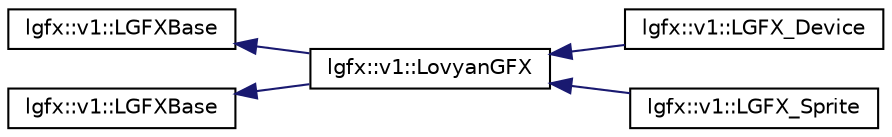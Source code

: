 digraph "Graphical Class Hierarchy"
{
 // LATEX_PDF_SIZE
  edge [fontname="Helvetica",fontsize="10",labelfontname="Helvetica",labelfontsize="10"];
  node [fontname="Helvetica",fontsize="10",shape=record];
  rankdir="LR";
  Node76 [label="lgfx::v1::LGFXBase",height=0.2,width=0.4,color="black", fillcolor="white", style="filled",URL="$d5/dfe/classlgfx_1_1v1_1_1LGFXBase.html",tooltip=" "];
  Node76 -> Node1 [dir="back",color="midnightblue",fontsize="10",style="solid",fontname="Helvetica"];
  Node1 [label="lgfx::v1::LovyanGFX",height=0.2,width=0.4,color="black", fillcolor="white", style="filled",URL="$dd/d26/classlgfx_1_1v1_1_1LovyanGFX.html",tooltip="LovyanGFX class. that depend on the include order of the environment, such as file system,..."];
  Node1 -> Node2 [dir="back",color="midnightblue",fontsize="10",style="solid",fontname="Helvetica"];
  Node2 [label="lgfx::v1::LGFX_Device",height=0.2,width=0.4,color="black", fillcolor="white", style="filled",URL="$d2/d7d/classlgfx_1_1v1_1_1LGFX__Device.html",tooltip=" "];
  Node1 -> Node3 [dir="back",color="midnightblue",fontsize="10",style="solid",fontname="Helvetica"];
  Node3 [label="lgfx::v1::LGFX_Sprite",height=0.2,width=0.4,color="black", fillcolor="white", style="filled",URL="$d3/de3/classlgfx_1_1v1_1_1LGFX__Sprite.html",tooltip=" "];
  Node0 [label="lgfx::v1::LGFXBase",height=0.2,width=0.4,color="black", fillcolor="white", style="filled",URL="$d5/dfe/classlgfx_1_1v1_1_1LGFXBase.html",tooltip=" "];
  Node0 -> Node1 [dir="back",color="midnightblue",fontsize="10",style="solid",fontname="Helvetica"];
}
